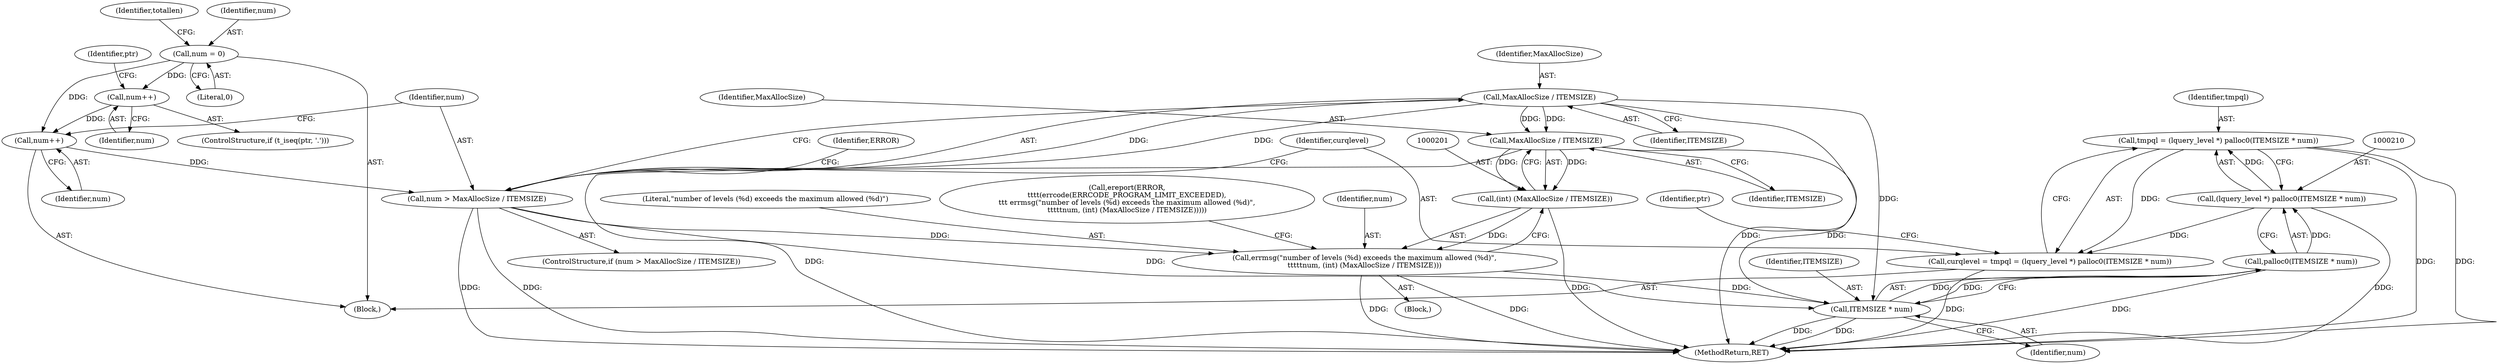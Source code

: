 digraph "0_postgres_31400a673325147e1205326008e32135a78b4d8a_7@integer" {
"1000207" [label="(Call,tmpql = (lquery_level *) palloc0(ITEMSIZE * num))"];
"1000209" [label="(Call,(lquery_level *) palloc0(ITEMSIZE * num))"];
"1000211" [label="(Call,palloc0(ITEMSIZE * num))"];
"1000212" [label="(Call,ITEMSIZE * num)"];
"1000189" [label="(Call,MaxAllocSize / ITEMSIZE)"];
"1000202" [label="(Call,MaxAllocSize / ITEMSIZE)"];
"1000187" [label="(Call,num > MaxAllocSize / ITEMSIZE)"];
"1000184" [label="(Call,num++)"];
"1000112" [label="(Call,num = 0)"];
"1000172" [label="(Call,num++)"];
"1000197" [label="(Call,errmsg(\"number of levels (%d) exceeds the maximum allowed (%d)\",\n\t\t\t\t\tnum, (int) (MaxAllocSize / ITEMSIZE)))"];
"1000200" [label="(Call,(int) (MaxAllocSize / ITEMSIZE))"];
"1000205" [label="(Call,curqlevel = tmpql = (lquery_level *) palloc0(ITEMSIZE * num))"];
"1000117" [label="(Identifier,totallen)"];
"1000186" [label="(ControlStructure,if (num > MaxAllocSize / ITEMSIZE))"];
"1000208" [label="(Identifier,tmpql)"];
"1000205" [label="(Call,curqlevel = tmpql = (lquery_level *) palloc0(ITEMSIZE * num))"];
"1000184" [label="(Call,num++)"];
"1000206" [label="(Identifier,curqlevel)"];
"1000216" [label="(Identifier,ptr)"];
"1000191" [label="(Identifier,ITEMSIZE)"];
"1000194" [label="(Block,)"];
"1000190" [label="(Identifier,MaxAllocSize)"];
"1000213" [label="(Identifier,ITEMSIZE)"];
"1000102" [label="(Block,)"];
"1000204" [label="(Identifier,ITEMSIZE)"];
"1000112" [label="(Call,num = 0)"];
"1000203" [label="(Identifier,MaxAllocSize)"];
"1000114" [label="(Literal,0)"];
"1000193" [label="(Identifier,ERROR)"];
"1000185" [label="(Identifier,num)"];
"1000212" [label="(Call,ITEMSIZE * num)"];
"1000200" [label="(Call,(int) (MaxAllocSize / ITEMSIZE))"];
"1000197" [label="(Call,errmsg(\"number of levels (%d) exceeds the maximum allowed (%d)\",\n\t\t\t\t\tnum, (int) (MaxAllocSize / ITEMSIZE)))"];
"1000209" [label="(Call,(lquery_level *) palloc0(ITEMSIZE * num))"];
"1000189" [label="(Call,MaxAllocSize / ITEMSIZE)"];
"1000173" [label="(Identifier,num)"];
"1000207" [label="(Call,tmpql = (lquery_level *) palloc0(ITEMSIZE * num))"];
"1000182" [label="(Identifier,ptr)"];
"1000198" [label="(Literal,\"number of levels (%d) exceeds the maximum allowed (%d)\")"];
"1000192" [label="(Call,ereport(ERROR,\n\t\t\t\t(errcode(ERRCODE_PROGRAM_LIMIT_EXCEEDED),\n\t\t\t errmsg(\"number of levels (%d) exceeds the maximum allowed (%d)\",\n\t\t\t\t\tnum, (int) (MaxAllocSize / ITEMSIZE)))))"];
"1000113" [label="(Identifier,num)"];
"1000199" [label="(Identifier,num)"];
"1000187" [label="(Call,num > MaxAllocSize / ITEMSIZE)"];
"1000168" [label="(ControlStructure,if (t_iseq(ptr, '.')))"];
"1000202" [label="(Call,MaxAllocSize / ITEMSIZE)"];
"1000188" [label="(Identifier,num)"];
"1000218" [label="(MethodReturn,RET)"];
"1000211" [label="(Call,palloc0(ITEMSIZE * num))"];
"1000214" [label="(Identifier,num)"];
"1000172" [label="(Call,num++)"];
"1000207" -> "1000205"  [label="AST: "];
"1000207" -> "1000209"  [label="CFG: "];
"1000208" -> "1000207"  [label="AST: "];
"1000209" -> "1000207"  [label="AST: "];
"1000205" -> "1000207"  [label="CFG: "];
"1000207" -> "1000218"  [label="DDG: "];
"1000207" -> "1000218"  [label="DDG: "];
"1000207" -> "1000205"  [label="DDG: "];
"1000209" -> "1000207"  [label="DDG: "];
"1000209" -> "1000211"  [label="CFG: "];
"1000210" -> "1000209"  [label="AST: "];
"1000211" -> "1000209"  [label="AST: "];
"1000209" -> "1000218"  [label="DDG: "];
"1000209" -> "1000205"  [label="DDG: "];
"1000211" -> "1000209"  [label="DDG: "];
"1000211" -> "1000212"  [label="CFG: "];
"1000212" -> "1000211"  [label="AST: "];
"1000211" -> "1000218"  [label="DDG: "];
"1000212" -> "1000211"  [label="DDG: "];
"1000212" -> "1000211"  [label="DDG: "];
"1000212" -> "1000214"  [label="CFG: "];
"1000213" -> "1000212"  [label="AST: "];
"1000214" -> "1000212"  [label="AST: "];
"1000212" -> "1000218"  [label="DDG: "];
"1000212" -> "1000218"  [label="DDG: "];
"1000189" -> "1000212"  [label="DDG: "];
"1000202" -> "1000212"  [label="DDG: "];
"1000187" -> "1000212"  [label="DDG: "];
"1000197" -> "1000212"  [label="DDG: "];
"1000189" -> "1000187"  [label="AST: "];
"1000189" -> "1000191"  [label="CFG: "];
"1000190" -> "1000189"  [label="AST: "];
"1000191" -> "1000189"  [label="AST: "];
"1000187" -> "1000189"  [label="CFG: "];
"1000189" -> "1000218"  [label="DDG: "];
"1000189" -> "1000187"  [label="DDG: "];
"1000189" -> "1000187"  [label="DDG: "];
"1000189" -> "1000202"  [label="DDG: "];
"1000189" -> "1000202"  [label="DDG: "];
"1000202" -> "1000200"  [label="AST: "];
"1000202" -> "1000204"  [label="CFG: "];
"1000203" -> "1000202"  [label="AST: "];
"1000204" -> "1000202"  [label="AST: "];
"1000200" -> "1000202"  [label="CFG: "];
"1000202" -> "1000218"  [label="DDG: "];
"1000202" -> "1000200"  [label="DDG: "];
"1000202" -> "1000200"  [label="DDG: "];
"1000187" -> "1000186"  [label="AST: "];
"1000188" -> "1000187"  [label="AST: "];
"1000193" -> "1000187"  [label="CFG: "];
"1000206" -> "1000187"  [label="CFG: "];
"1000187" -> "1000218"  [label="DDG: "];
"1000187" -> "1000218"  [label="DDG: "];
"1000184" -> "1000187"  [label="DDG: "];
"1000187" -> "1000197"  [label="DDG: "];
"1000184" -> "1000102"  [label="AST: "];
"1000184" -> "1000185"  [label="CFG: "];
"1000185" -> "1000184"  [label="AST: "];
"1000188" -> "1000184"  [label="CFG: "];
"1000112" -> "1000184"  [label="DDG: "];
"1000172" -> "1000184"  [label="DDG: "];
"1000112" -> "1000102"  [label="AST: "];
"1000112" -> "1000114"  [label="CFG: "];
"1000113" -> "1000112"  [label="AST: "];
"1000114" -> "1000112"  [label="AST: "];
"1000117" -> "1000112"  [label="CFG: "];
"1000112" -> "1000172"  [label="DDG: "];
"1000172" -> "1000168"  [label="AST: "];
"1000172" -> "1000173"  [label="CFG: "];
"1000173" -> "1000172"  [label="AST: "];
"1000182" -> "1000172"  [label="CFG: "];
"1000197" -> "1000194"  [label="AST: "];
"1000197" -> "1000200"  [label="CFG: "];
"1000198" -> "1000197"  [label="AST: "];
"1000199" -> "1000197"  [label="AST: "];
"1000200" -> "1000197"  [label="AST: "];
"1000192" -> "1000197"  [label="CFG: "];
"1000197" -> "1000218"  [label="DDG: "];
"1000197" -> "1000218"  [label="DDG: "];
"1000200" -> "1000197"  [label="DDG: "];
"1000201" -> "1000200"  [label="AST: "];
"1000200" -> "1000218"  [label="DDG: "];
"1000205" -> "1000102"  [label="AST: "];
"1000206" -> "1000205"  [label="AST: "];
"1000216" -> "1000205"  [label="CFG: "];
"1000205" -> "1000218"  [label="DDG: "];
}

